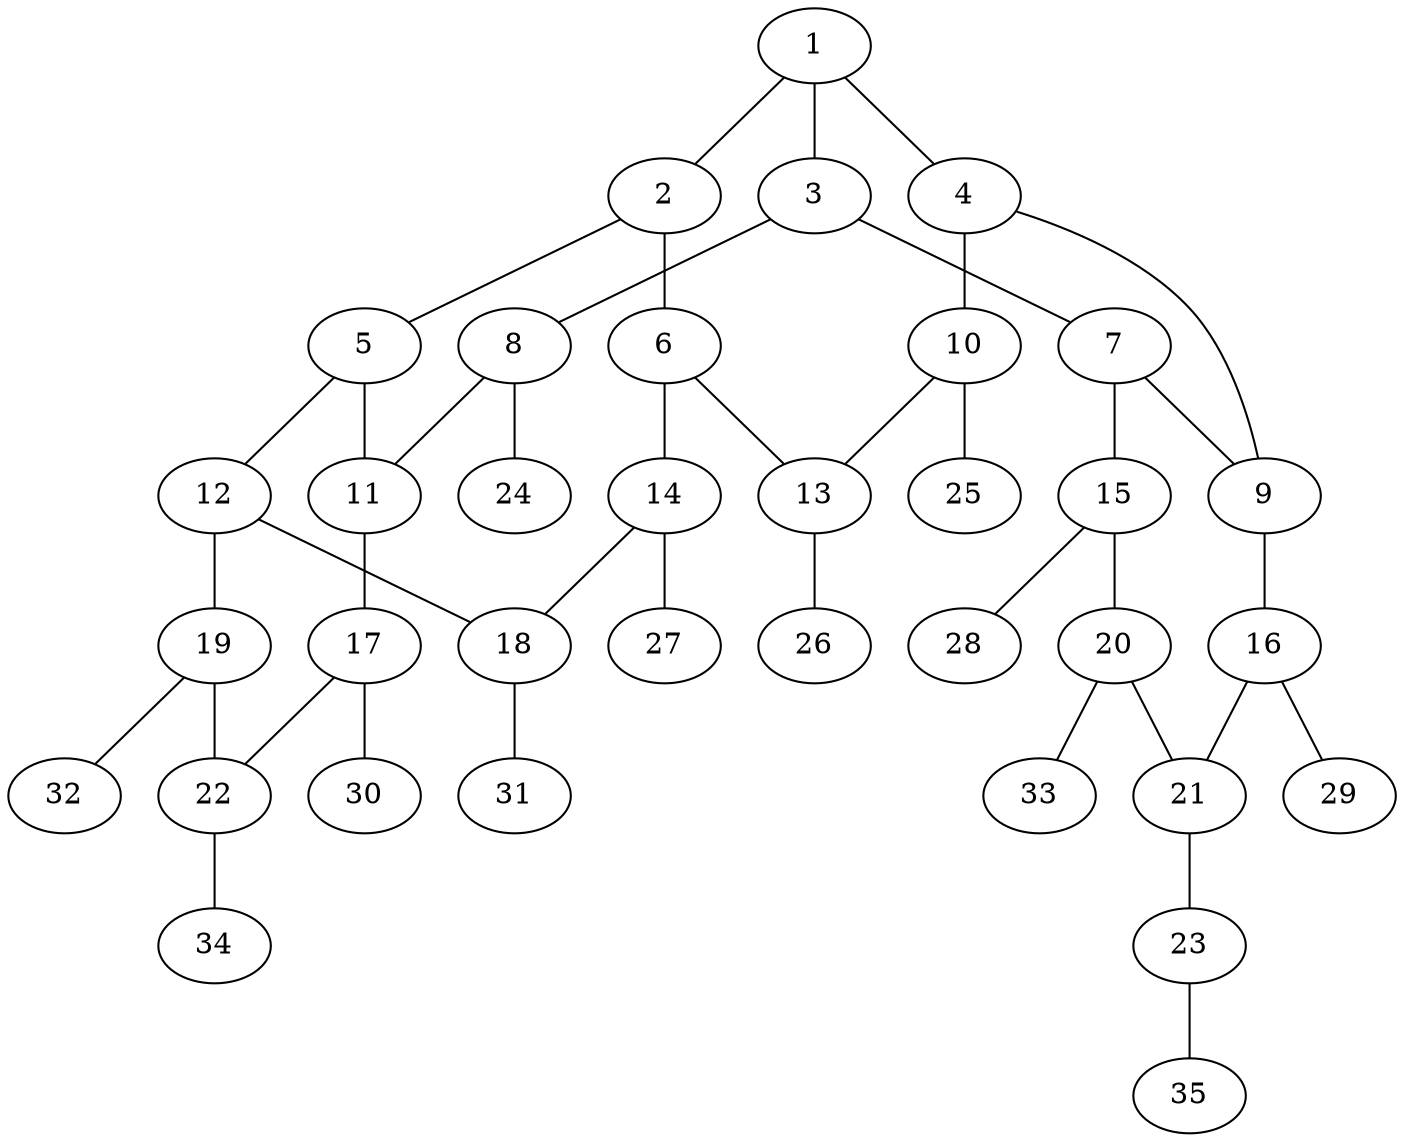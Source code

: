 graph molecule_2567 {
	1	 [chem=C];
	2	 [chem=C];
	1 -- 2	 [valence=1];
	3	 [chem=C];
	1 -- 3	 [valence=1];
	4	 [chem=C];
	1 -- 4	 [valence=2];
	5	 [chem=C];
	2 -- 5	 [valence=1];
	6	 [chem=C];
	2 -- 6	 [valence=2];
	7	 [chem=C];
	3 -- 7	 [valence=1];
	8	 [chem=C];
	3 -- 8	 [valence=2];
	9	 [chem=C];
	4 -- 9	 [valence=1];
	10	 [chem=C];
	4 -- 10	 [valence=1];
	11	 [chem=C];
	5 -- 11	 [valence=1];
	12	 [chem=C];
	5 -- 12	 [valence=2];
	13	 [chem=C];
	6 -- 13	 [valence=1];
	14	 [chem=C];
	6 -- 14	 [valence=1];
	7 -- 9	 [valence=2];
	15	 [chem=C];
	7 -- 15	 [valence=1];
	8 -- 11	 [valence=1];
	24	 [chem=H];
	8 -- 24	 [valence=1];
	16	 [chem=C];
	9 -- 16	 [valence=1];
	10 -- 13	 [valence=2];
	25	 [chem=H];
	10 -- 25	 [valence=1];
	17	 [chem=C];
	11 -- 17	 [valence=2];
	18	 [chem=C];
	12 -- 18	 [valence=1];
	19	 [chem=C];
	12 -- 19	 [valence=1];
	26	 [chem=H];
	13 -- 26	 [valence=1];
	14 -- 18	 [valence=2];
	27	 [chem=H];
	14 -- 27	 [valence=1];
	20	 [chem=C];
	15 -- 20	 [valence=2];
	28	 [chem=H];
	15 -- 28	 [valence=1];
	21	 [chem=C];
	16 -- 21	 [valence=2];
	29	 [chem=H];
	16 -- 29	 [valence=1];
	22	 [chem=C];
	17 -- 22	 [valence=1];
	30	 [chem=H];
	17 -- 30	 [valence=1];
	31	 [chem=H];
	18 -- 31	 [valence=1];
	19 -- 22	 [valence=2];
	32	 [chem=H];
	19 -- 32	 [valence=1];
	20 -- 21	 [valence=1];
	33	 [chem=H];
	20 -- 33	 [valence=1];
	23	 [chem=O];
	21 -- 23	 [valence=1];
	34	 [chem=H];
	22 -- 34	 [valence=1];
	35	 [chem=H];
	23 -- 35	 [valence=1];
}
